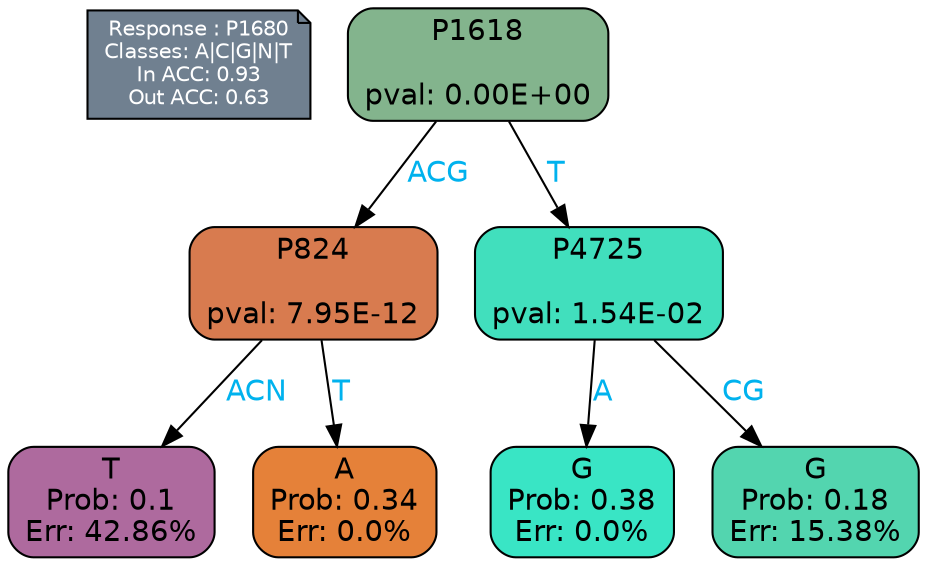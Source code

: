 digraph Tree {
node [shape=box, style="filled, rounded", color="black", fontname=helvetica] ;
graph [ranksep=equally, splines=polylines, bgcolor=transparent, dpi=600] ;
edge [fontname=helvetica] ;
LEGEND [label="Response : P1680
Classes: A|C|G|N|T
In ACC: 0.93
Out ACC: 0.63
",shape=note,align=left,style=filled,fillcolor="slategray",fontcolor="white",fontsize=10];1 [label="P1618

pval: 0.00E+00", fillcolor="#83b48d"] ;
2 [label="P824

pval: 7.95E-12", fillcolor="#d87b4f"] ;
3 [label="T
Prob: 0.1
Err: 42.86%", fillcolor="#ae6a9e"] ;
4 [label="A
Prob: 0.34
Err: 0.0%", fillcolor="#e58139"] ;
5 [label="P4725

pval: 1.54E-02", fillcolor="#41dfbd"] ;
6 [label="G
Prob: 0.38
Err: 0.0%", fillcolor="#39e5c5"] ;
7 [label="G
Prob: 0.18
Err: 15.38%", fillcolor="#53d5af"] ;
1 -> 2 [label="ACG",fontcolor=deepskyblue2] ;
1 -> 5 [label="T",fontcolor=deepskyblue2] ;
2 -> 3 [label="ACN",fontcolor=deepskyblue2] ;
2 -> 4 [label="T",fontcolor=deepskyblue2] ;
5 -> 6 [label="A",fontcolor=deepskyblue2] ;
5 -> 7 [label="CG",fontcolor=deepskyblue2] ;
{rank = same; 3;4;6;7;}{rank = same; LEGEND;1;}}